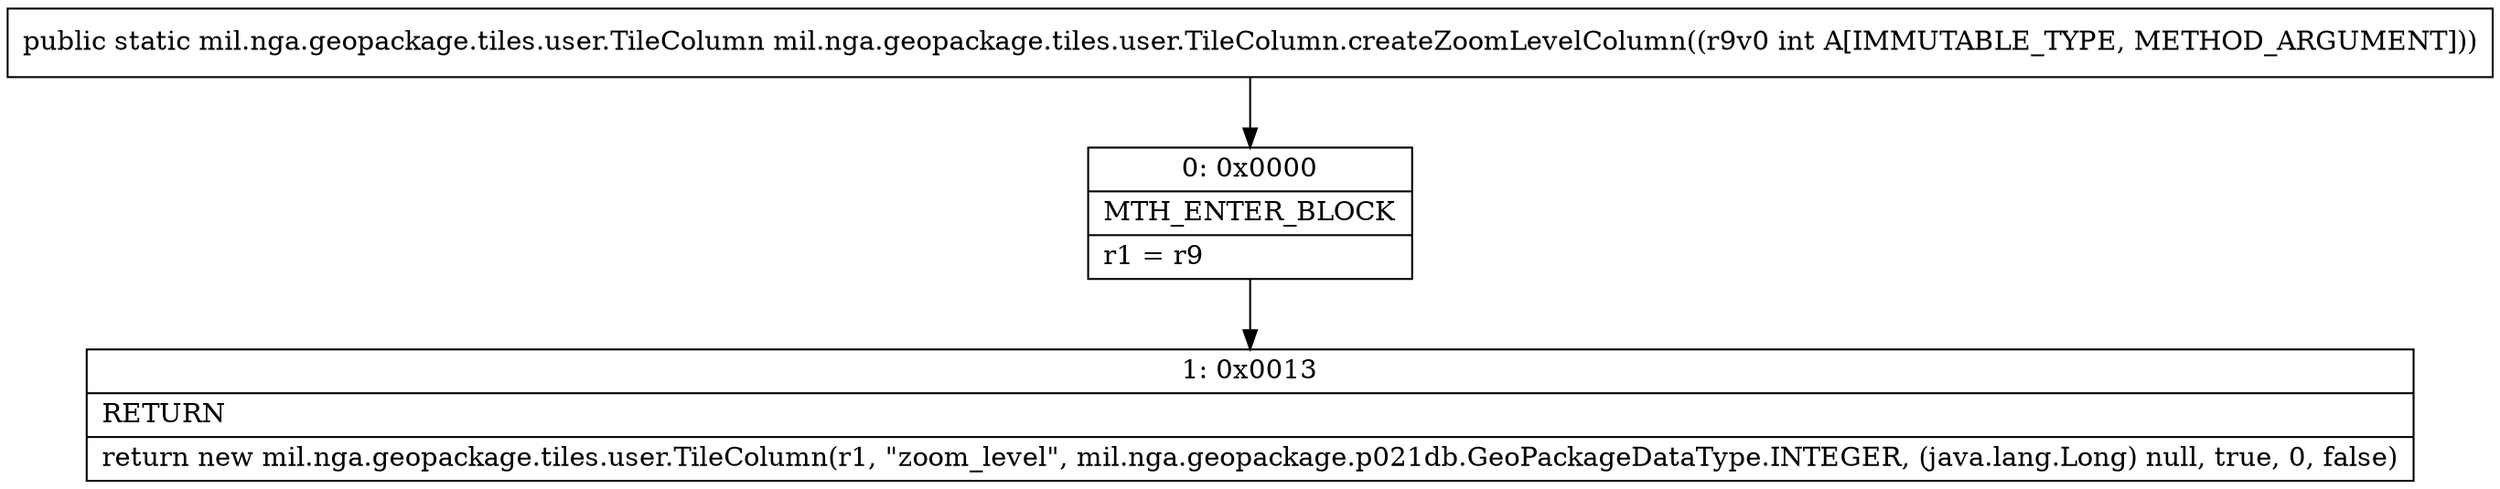 digraph "CFG formil.nga.geopackage.tiles.user.TileColumn.createZoomLevelColumn(I)Lmil\/nga\/geopackage\/tiles\/user\/TileColumn;" {
Node_0 [shape=record,label="{0\:\ 0x0000|MTH_ENTER_BLOCK\l|r1 = r9\l}"];
Node_1 [shape=record,label="{1\:\ 0x0013|RETURN\l|return new mil.nga.geopackage.tiles.user.TileColumn(r1, \"zoom_level\", mil.nga.geopackage.p021db.GeoPackageDataType.INTEGER, (java.lang.Long) null, true, 0, false)\l}"];
MethodNode[shape=record,label="{public static mil.nga.geopackage.tiles.user.TileColumn mil.nga.geopackage.tiles.user.TileColumn.createZoomLevelColumn((r9v0 int A[IMMUTABLE_TYPE, METHOD_ARGUMENT])) }"];
MethodNode -> Node_0;
Node_0 -> Node_1;
}

